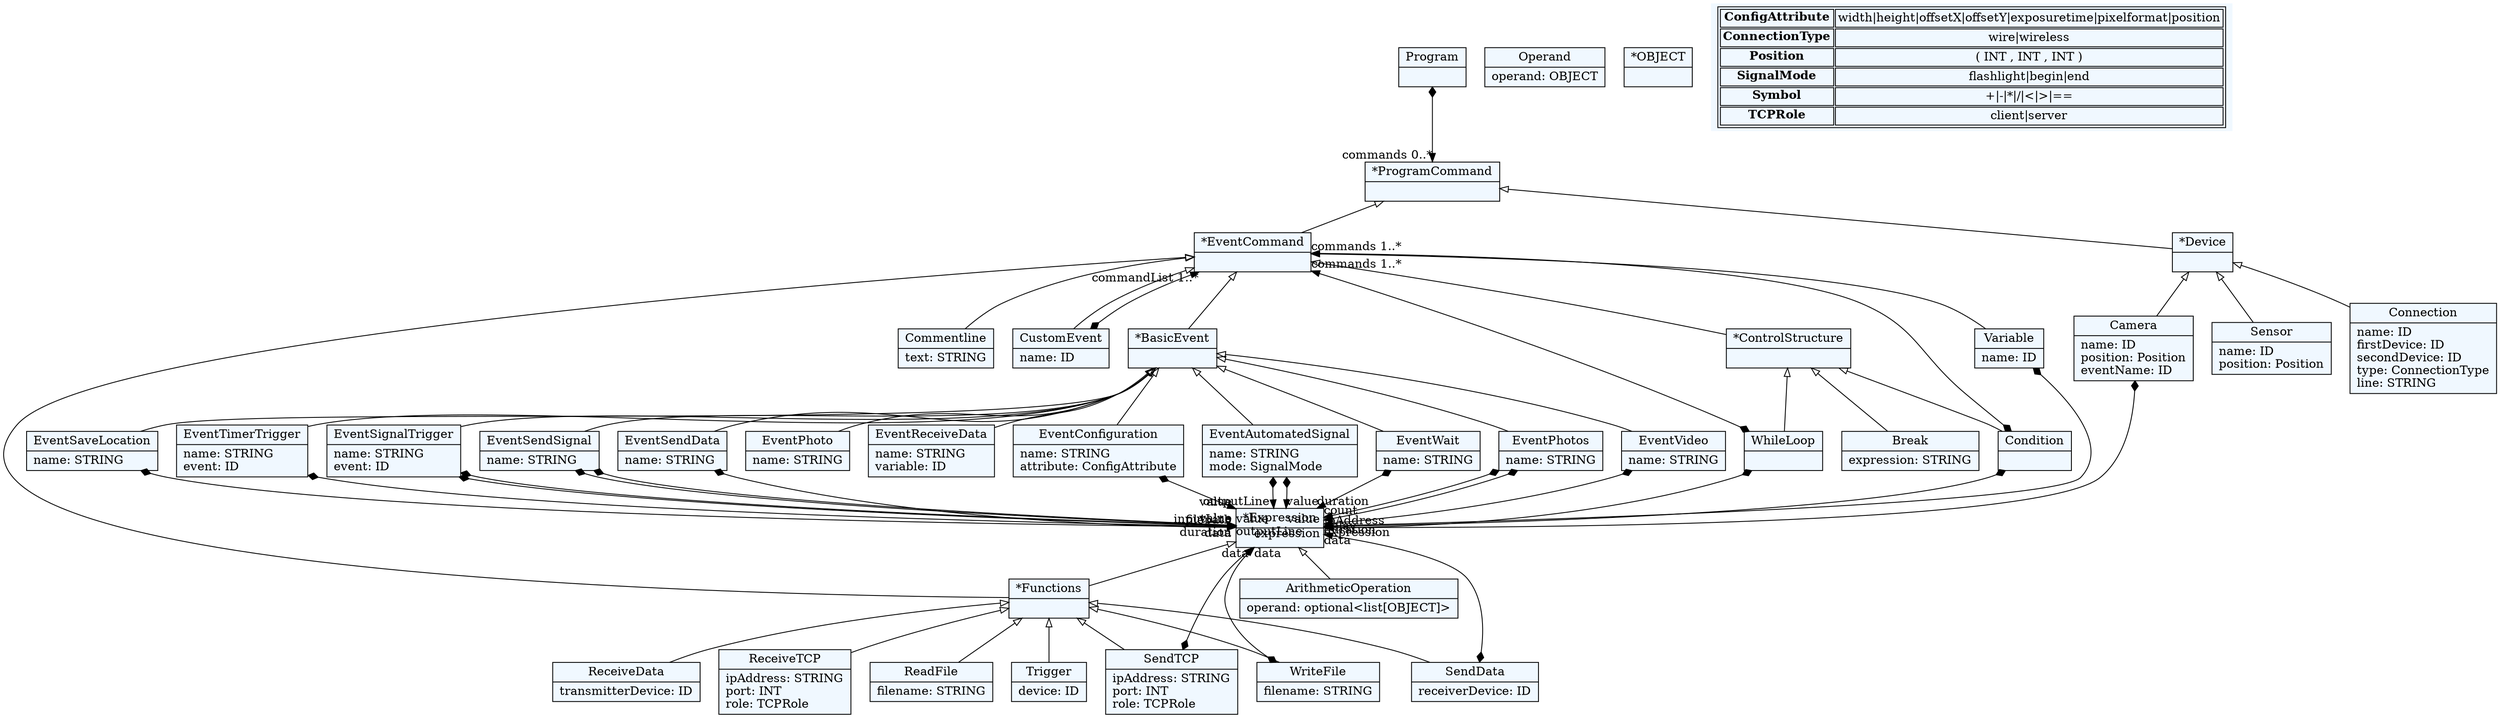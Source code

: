 
    digraph textX {
    fontname = "Bitstream Vera Sans"
    fontsize = 8
    node[
        shape=record,
        style=filled,
        fillcolor=aliceblue
    ]
    nodesep = 0.3
    edge[dir=black,arrowtail=empty]


2425401641280[ label="{Program|}"]

2425401647232[ label="{*ProgramCommand|}"]

2425401650208[ label="{*EventCommand|}"]

2425401649216[ label="{*Device|}"]

2425401652192[ label="{Camera|name: ID\lposition: Position\leventName: ID\l}"]

2425401654176[ label="{Sensor|name: ID\lposition: Position\l}"]

2425401667072[ label="{Connection|name: ID\lfirstDevice: ID\lsecondDevice: ID\ltype: ConnectionType\lline: STRING\l}"]

2425401671040[ label="{CustomEvent|name: ID\l}"]

2425401673024[ label="{*BasicEvent|}"]

2425401571840[ label="{EventWait|name: STRING\l}"]

2425401549024[ label="{EventPhoto|name: STRING\l}"]

2425401566880[ label="{EventPhotos|name: STRING\l}"]

2425401557952[ label="{EventVideo|name: STRING\l}"]

2425401559936[ label="{EventSaveLocation|name: STRING\l}"]

2425401544064[ label="{EventTimerTrigger|name: STRING\levent: ID\l}"]

2425401574816[ label="{EventSignalTrigger|name: STRING\levent: ID\l}"]

2425401569856[ label="{EventSendSignal|name: STRING\l}"]

2425401570848[ label="{EventSendData|name: STRING\l}"]

2425401561920[ label="{EventReceiveData|name: STRING\lvariable: ID\l}"]

2425401565888[ label="{EventConfiguration|name: STRING\lattribute: ConfigAttribute\l}"]

2425401563904[ label="{EventAutomatedSignal|name: STRING\lmode: SignalMode\l}"]

2425401552992[ label="{*ControlStructure|}"]

2425401576800[ label="{Condition|}"]

2425401555968[ label="{WhileLoop|}"]

2425401547040[ label="{Break|expression: STRING\l}"]

2425401580768[ label="{*Expression|}"]

2425401604576[ label="{ArithmeticOperation|operand: optional\<list[OBJECT]\>\l}"]

2425401587712[ label="{Operand|operand: OBJECT\l}"]

2425401598624[ label="{Variable|name: ID\l}"]

2425401606560[ label="{*Functions|}"]

2425401591680[ label="{SendData|receiverDevice: ID\l}"]

2425401582752[ label="{ReceiveData|transmitterDevice: ID\l}"]

2425401605568[ label="{SendTCP|ipAddress: STRING\lport: INT\lrole: TCPRole\l}"]

2425401593664[ label="{ReceiveTCP|ipAddress: STRING\lport: INT\lrole: TCPRole\l}"]

2425401588704[ label="{WriteFile|filename: STRING\l}"]

2425401581760[ label="{ReadFile|filename: STRING\l}"]

2425401583744[ label="{Trigger|device: ID\l}"]

2425372265936[ label="{Commentline|text: STRING\l}"]



2425401641280 -> 2425401647232[arrowtail=diamond, dir=both, headlabel="commands 0..*"]
2425401647232 -> 2425401649216 [dir=back]
2425401647232 -> 2425401650208 [dir=back]
2425401650208 -> 2425372265936 [dir=back]
2425401650208 -> 2425401552992 [dir=back]
2425401650208 -> 2425401598624 [dir=back]
2425401650208 -> 2425401606560 [dir=back]
2425401650208 -> 2425401671040 [dir=back]
2425401650208 -> 2425401673024 [dir=back]
2425401649216 -> 2425401654176 [dir=back]
2425401649216 -> 2425401652192 [dir=back]
2425401649216 -> 2425401667072 [dir=back]
2425401652192 -> 2425401580768[arrowtail=diamond, dir=both, headlabel="ipAddress "]
2425401671040 -> 2425401650208[arrowtail=diamond, dir=both, headlabel="commandList 1..*"]
2425401673024 -> 2425401549024 [dir=back]
2425401673024 -> 2425401566880 [dir=back]
2425401673024 -> 2425401571840 [dir=back]
2425401673024 -> 2425401557952 [dir=back]
2425401673024 -> 2425401559936 [dir=back]
2425401673024 -> 2425401544064 [dir=back]
2425401673024 -> 2425401574816 [dir=back]
2425401673024 -> 2425401569856 [dir=back]
2425401673024 -> 2425401570848 [dir=back]
2425401673024 -> 2425401561920 [dir=back]
2425401673024 -> 2425401565888 [dir=back]
2425401673024 -> 2425401563904 [dir=back]
2425401571840 -> 2425401580768[arrowtail=diamond, dir=both, headlabel="duration "]
2425401566880 -> 2425401580768[arrowtail=diamond, dir=both, headlabel="count "]
2425401566880 -> 2425401580768[arrowtail=diamond, dir=both, headlabel="delay "]
2425401557952 -> 2425401580768[arrowtail=diamond, dir=both, headlabel="duration "]
2425401559936 -> 2425401580768[arrowtail=diamond, dir=both, headlabel="filepath "]
2425401544064 -> 2425401580768[arrowtail=diamond, dir=both, headlabel="duration "]
2425401574816 -> 2425401580768[arrowtail=diamond, dir=both, headlabel="inputLine "]
2425401574816 -> 2425401580768[arrowtail=diamond, dir=both, headlabel="value "]
2425401569856 -> 2425401580768[arrowtail=diamond, dir=both, headlabel="outputLine "]
2425401569856 -> 2425401580768[arrowtail=diamond, dir=both, headlabel="value "]
2425401570848 -> 2425401580768[arrowtail=diamond, dir=both, headlabel="data "]
2425401565888 -> 2425401580768[arrowtail=diamond, dir=both, headlabel="value "]
2425401563904 -> 2425401580768[arrowtail=diamond, dir=both, headlabel="outputLine "]
2425401563904 -> 2425401580768[arrowtail=diamond, dir=both, headlabel="value "]
2425401552992 -> 2425401576800 [dir=back]
2425401552992 -> 2425401555968 [dir=back]
2425401552992 -> 2425401547040 [dir=back]
2425401576800 -> 2425401580768[arrowtail=diamond, dir=both, headlabel="expression "]
2425401576800 -> 2425401650208[arrowtail=diamond, dir=both, headlabel="commands 1..*"]
2425401555968 -> 2425401580768[arrowtail=diamond, dir=both, headlabel="expression "]
2425401555968 -> 2425401650208[arrowtail=diamond, dir=both, headlabel="commands 1..*"]
2425401580768 -> 2425401606560 [dir=back]
2425401580768 -> 2425401604576 [dir=back]
2425401670048[ label="{*OBJECT|}"]

2425401670048[ label="{*OBJECT|}"]

2425401598624 -> 2425401580768[arrowtail=diamond, dir=both, headlabel="value "]
2425401606560 -> 2425401591680 [dir=back]
2425401606560 -> 2425401582752 [dir=back]
2425401606560 -> 2425401605568 [dir=back]
2425401606560 -> 2425401593664 [dir=back]
2425401606560 -> 2425401588704 [dir=back]
2425401606560 -> 2425401581760 [dir=back]
2425401606560 -> 2425401583744 [dir=back]
2425401591680 -> 2425401580768[arrowtail=diamond, dir=both, headlabel="data "]
2425401605568 -> 2425401580768[arrowtail=diamond, dir=both, headlabel="data "]
2425401588704 -> 2425401580768[arrowtail=diamond, dir=both, headlabel="data "]
match_rules [ shape=plaintext, label=< <table>
	<tr>
		<td><b>ConfigAttribute</b></td><td>width|height|offsetX|offsetY|exposuretime|pixelformat|position</td>
	</tr>
	<tr>
		<td><b>ConnectionType</b></td><td>wire|wireless</td>
	</tr>
	<tr>
		<td><b>Position</b></td><td>( INT , INT , INT )</td>
	</tr>
	<tr>
		<td><b>SignalMode</b></td><td>flashlight|begin|end</td>
	</tr>
	<tr>
		<td><b>Symbol</b></td><td>+|-|*|/|&lt;|&gt;|==</td>
	</tr>
	<tr>
		<td><b>TCPRole</b></td><td>client|server</td>
	</tr>
</table> >]


}
